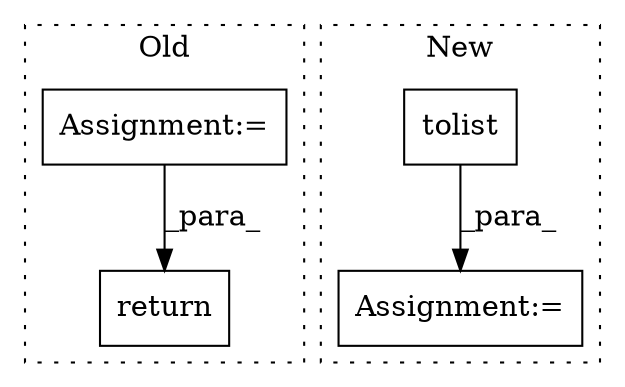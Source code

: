 digraph G {
subgraph cluster0 {
1 [label="return" a="41" s="2299" l="7" shape="box"];
3 [label="Assignment:=" a="7" s="2006" l="1" shape="box"];
label = "Old";
style="dotted";
}
subgraph cluster1 {
2 [label="tolist" a="32" s="2089" l="8" shape="box"];
4 [label="Assignment:=" a="7" s="2029" l="1" shape="box"];
label = "New";
style="dotted";
}
2 -> 4 [label="_para_"];
3 -> 1 [label="_para_"];
}